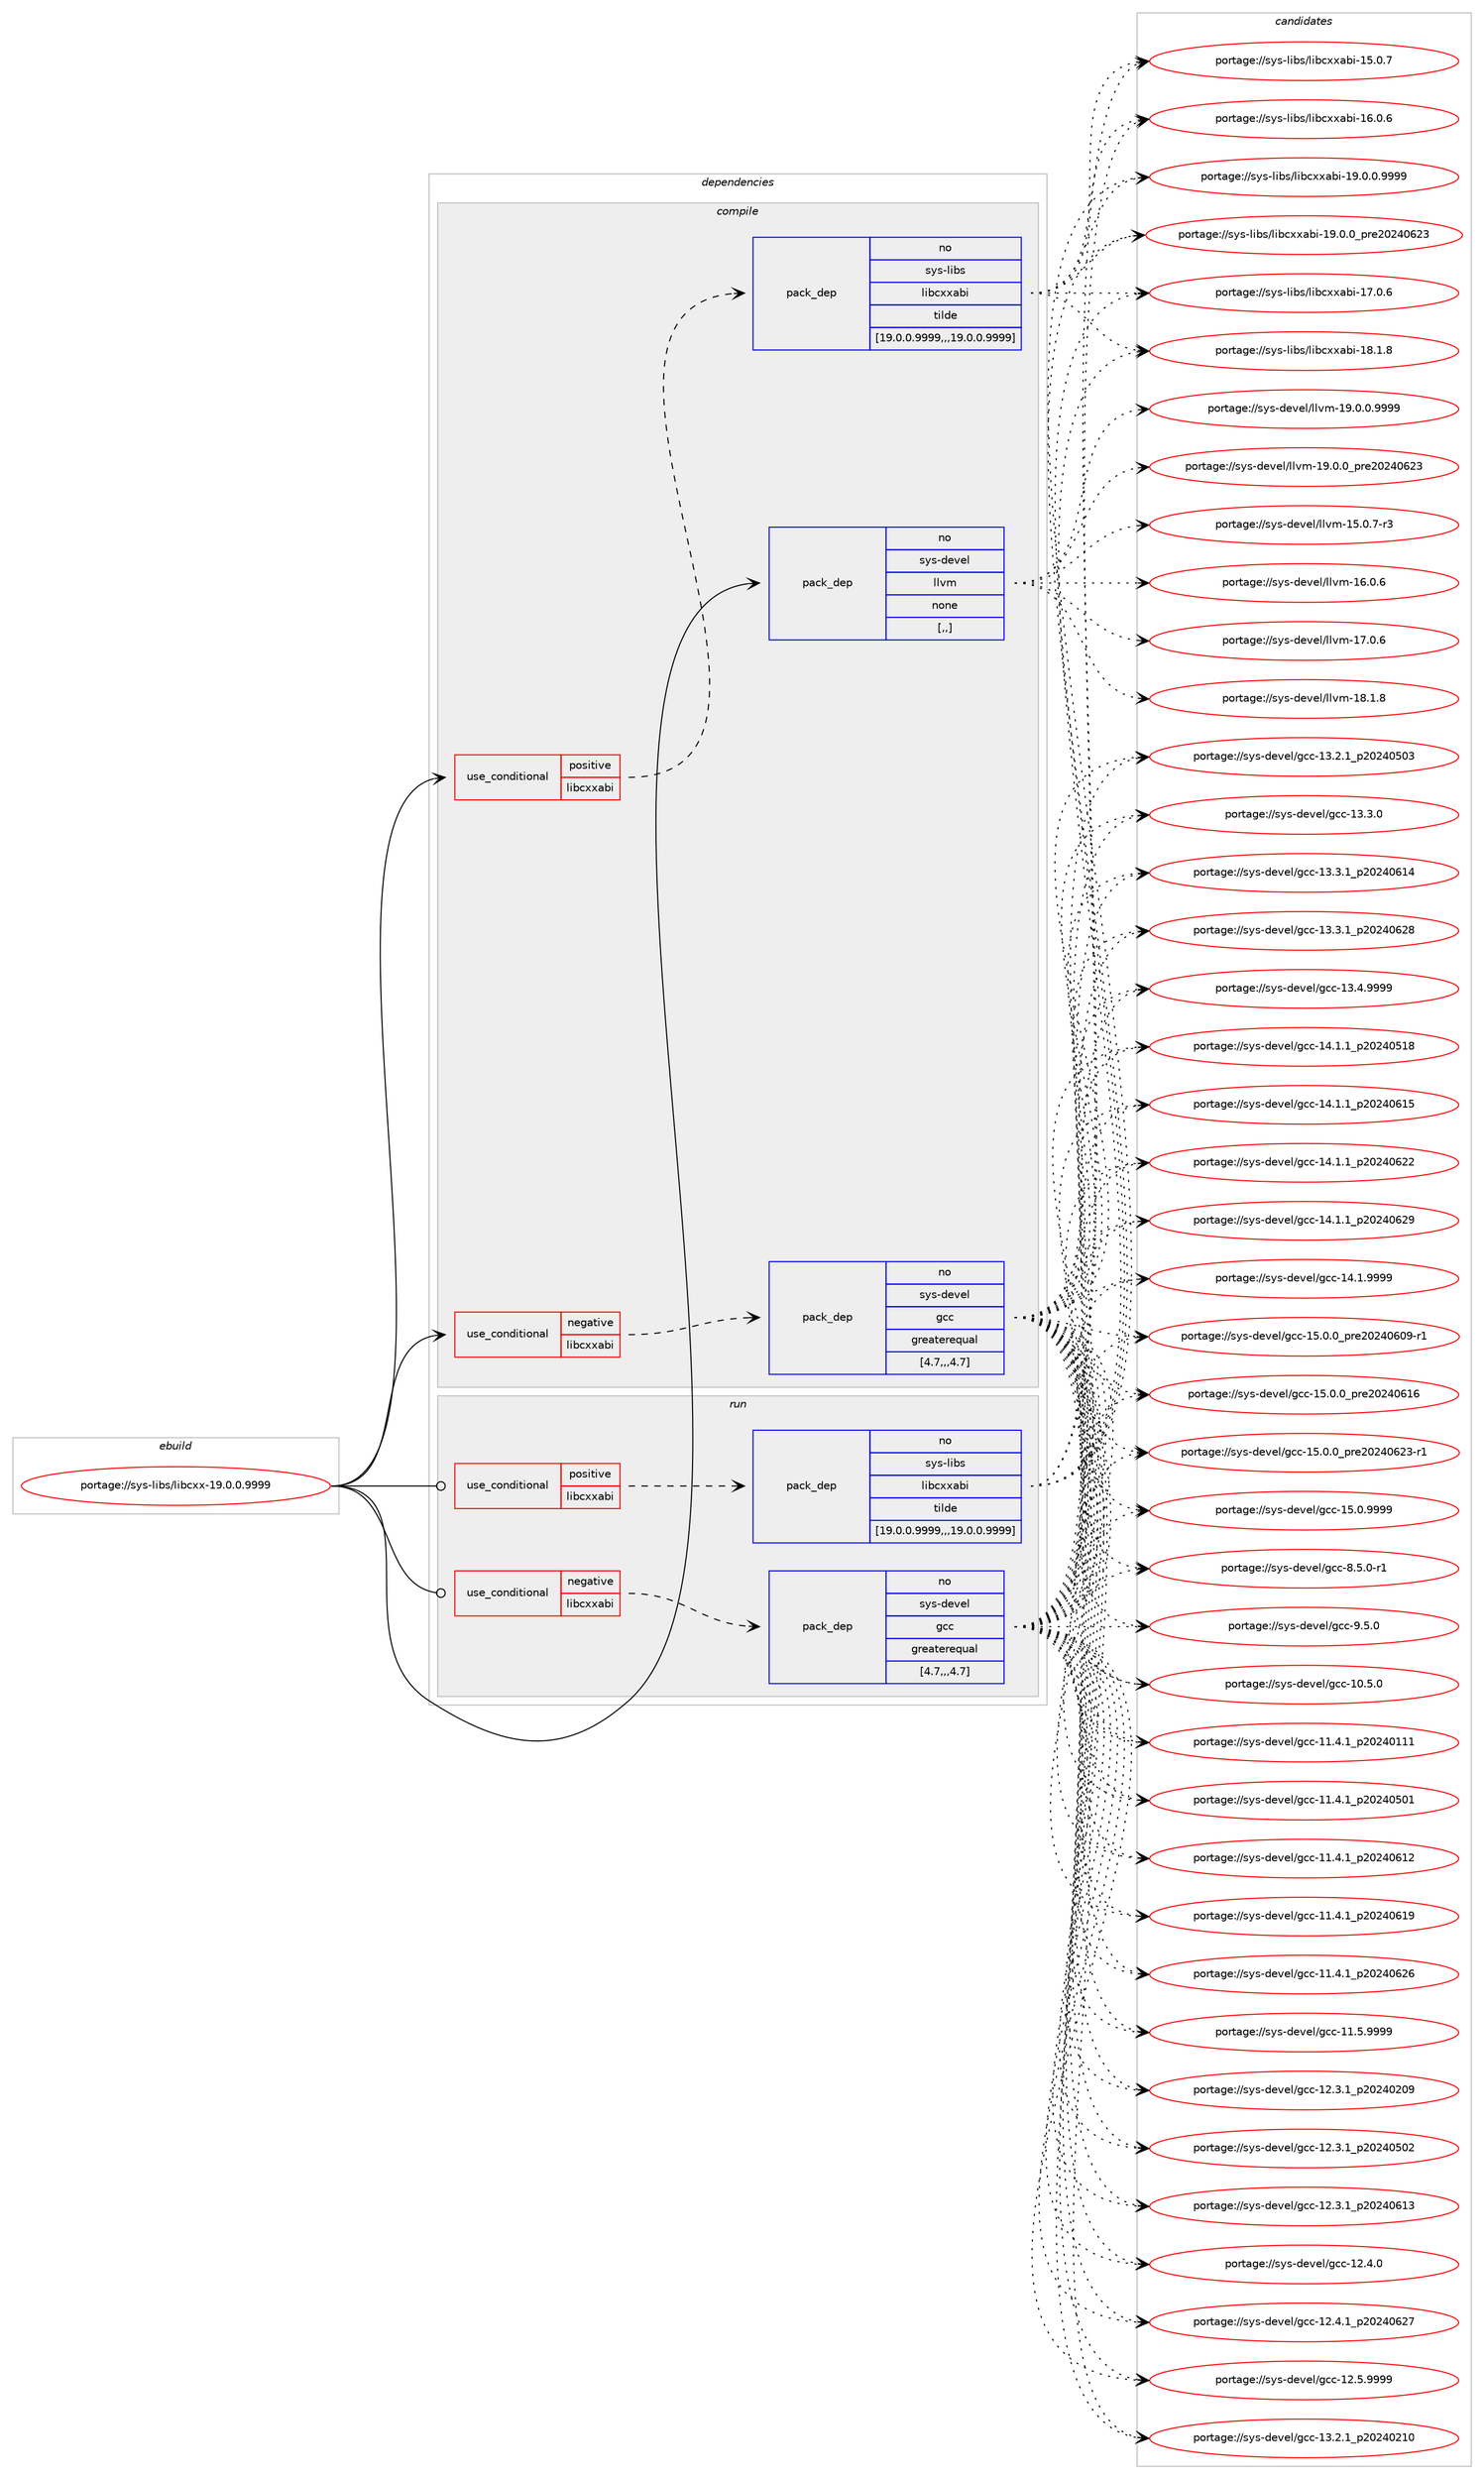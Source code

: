 digraph prolog {

# *************
# Graph options
# *************

newrank=true;
concentrate=true;
compound=true;
graph [rankdir=LR,fontname=Helvetica,fontsize=10,ranksep=1.5];#, ranksep=2.5, nodesep=0.2];
edge  [arrowhead=vee];
node  [fontname=Helvetica,fontsize=10];

# **********
# The ebuild
# **********

subgraph cluster_leftcol {
color=gray;
rank=same;
label=<<i>ebuild</i>>;
id [label="portage://sys-libs/libcxx-19.0.0.9999", color=red, width=4, href="../sys-libs/libcxx-19.0.0.9999.svg"];
}

# ****************
# The dependencies
# ****************

subgraph cluster_midcol {
color=gray;
label=<<i>dependencies</i>>;
subgraph cluster_compile {
fillcolor="#eeeeee";
style=filled;
label=<<i>compile</i>>;
subgraph cond114665 {
dependency430765 [label=<<TABLE BORDER="0" CELLBORDER="1" CELLSPACING="0" CELLPADDING="4"><TR><TD ROWSPAN="3" CELLPADDING="10">use_conditional</TD></TR><TR><TD>negative</TD></TR><TR><TD>libcxxabi</TD></TR></TABLE>>, shape=none, color=red];
subgraph pack313175 {
dependency430766 [label=<<TABLE BORDER="0" CELLBORDER="1" CELLSPACING="0" CELLPADDING="4" WIDTH="220"><TR><TD ROWSPAN="6" CELLPADDING="30">pack_dep</TD></TR><TR><TD WIDTH="110">no</TD></TR><TR><TD>sys-devel</TD></TR><TR><TD>gcc</TD></TR><TR><TD>greaterequal</TD></TR><TR><TD>[4.7,,,4.7]</TD></TR></TABLE>>, shape=none, color=blue];
}
dependency430765:e -> dependency430766:w [weight=20,style="dashed",arrowhead="vee"];
}
id:e -> dependency430765:w [weight=20,style="solid",arrowhead="vee"];
subgraph cond114666 {
dependency430767 [label=<<TABLE BORDER="0" CELLBORDER="1" CELLSPACING="0" CELLPADDING="4"><TR><TD ROWSPAN="3" CELLPADDING="10">use_conditional</TD></TR><TR><TD>positive</TD></TR><TR><TD>libcxxabi</TD></TR></TABLE>>, shape=none, color=red];
subgraph pack313176 {
dependency430768 [label=<<TABLE BORDER="0" CELLBORDER="1" CELLSPACING="0" CELLPADDING="4" WIDTH="220"><TR><TD ROWSPAN="6" CELLPADDING="30">pack_dep</TD></TR><TR><TD WIDTH="110">no</TD></TR><TR><TD>sys-libs</TD></TR><TR><TD>libcxxabi</TD></TR><TR><TD>tilde</TD></TR><TR><TD>[19.0.0.9999,,,19.0.0.9999]</TD></TR></TABLE>>, shape=none, color=blue];
}
dependency430767:e -> dependency430768:w [weight=20,style="dashed",arrowhead="vee"];
}
id:e -> dependency430767:w [weight=20,style="solid",arrowhead="vee"];
subgraph pack313177 {
dependency430769 [label=<<TABLE BORDER="0" CELLBORDER="1" CELLSPACING="0" CELLPADDING="4" WIDTH="220"><TR><TD ROWSPAN="6" CELLPADDING="30">pack_dep</TD></TR><TR><TD WIDTH="110">no</TD></TR><TR><TD>sys-devel</TD></TR><TR><TD>llvm</TD></TR><TR><TD>none</TD></TR><TR><TD>[,,]</TD></TR></TABLE>>, shape=none, color=blue];
}
id:e -> dependency430769:w [weight=20,style="solid",arrowhead="vee"];
}
subgraph cluster_compileandrun {
fillcolor="#eeeeee";
style=filled;
label=<<i>compile and run</i>>;
}
subgraph cluster_run {
fillcolor="#eeeeee";
style=filled;
label=<<i>run</i>>;
subgraph cond114667 {
dependency430770 [label=<<TABLE BORDER="0" CELLBORDER="1" CELLSPACING="0" CELLPADDING="4"><TR><TD ROWSPAN="3" CELLPADDING="10">use_conditional</TD></TR><TR><TD>negative</TD></TR><TR><TD>libcxxabi</TD></TR></TABLE>>, shape=none, color=red];
subgraph pack313178 {
dependency430771 [label=<<TABLE BORDER="0" CELLBORDER="1" CELLSPACING="0" CELLPADDING="4" WIDTH="220"><TR><TD ROWSPAN="6" CELLPADDING="30">pack_dep</TD></TR><TR><TD WIDTH="110">no</TD></TR><TR><TD>sys-devel</TD></TR><TR><TD>gcc</TD></TR><TR><TD>greaterequal</TD></TR><TR><TD>[4.7,,,4.7]</TD></TR></TABLE>>, shape=none, color=blue];
}
dependency430770:e -> dependency430771:w [weight=20,style="dashed",arrowhead="vee"];
}
id:e -> dependency430770:w [weight=20,style="solid",arrowhead="odot"];
subgraph cond114668 {
dependency430772 [label=<<TABLE BORDER="0" CELLBORDER="1" CELLSPACING="0" CELLPADDING="4"><TR><TD ROWSPAN="3" CELLPADDING="10">use_conditional</TD></TR><TR><TD>positive</TD></TR><TR><TD>libcxxabi</TD></TR></TABLE>>, shape=none, color=red];
subgraph pack313179 {
dependency430773 [label=<<TABLE BORDER="0" CELLBORDER="1" CELLSPACING="0" CELLPADDING="4" WIDTH="220"><TR><TD ROWSPAN="6" CELLPADDING="30">pack_dep</TD></TR><TR><TD WIDTH="110">no</TD></TR><TR><TD>sys-libs</TD></TR><TR><TD>libcxxabi</TD></TR><TR><TD>tilde</TD></TR><TR><TD>[19.0.0.9999,,,19.0.0.9999]</TD></TR></TABLE>>, shape=none, color=blue];
}
dependency430772:e -> dependency430773:w [weight=20,style="dashed",arrowhead="vee"];
}
id:e -> dependency430772:w [weight=20,style="solid",arrowhead="odot"];
}
}

# **************
# The candidates
# **************

subgraph cluster_choices {
rank=same;
color=gray;
label=<<i>candidates</i>>;

subgraph choice313175 {
color=black;
nodesep=1;
choice1151211154510010111810110847103999945494846534648 [label="portage://sys-devel/gcc-10.5.0", color=red, width=4,href="../sys-devel/gcc-10.5.0.svg"];
choice1151211154510010111810110847103999945494946524649951125048505248494949 [label="portage://sys-devel/gcc-11.4.1_p20240111", color=red, width=4,href="../sys-devel/gcc-11.4.1_p20240111.svg"];
choice1151211154510010111810110847103999945494946524649951125048505248534849 [label="portage://sys-devel/gcc-11.4.1_p20240501", color=red, width=4,href="../sys-devel/gcc-11.4.1_p20240501.svg"];
choice1151211154510010111810110847103999945494946524649951125048505248544950 [label="portage://sys-devel/gcc-11.4.1_p20240612", color=red, width=4,href="../sys-devel/gcc-11.4.1_p20240612.svg"];
choice1151211154510010111810110847103999945494946524649951125048505248544957 [label="portage://sys-devel/gcc-11.4.1_p20240619", color=red, width=4,href="../sys-devel/gcc-11.4.1_p20240619.svg"];
choice1151211154510010111810110847103999945494946524649951125048505248545054 [label="portage://sys-devel/gcc-11.4.1_p20240626", color=red, width=4,href="../sys-devel/gcc-11.4.1_p20240626.svg"];
choice1151211154510010111810110847103999945494946534657575757 [label="portage://sys-devel/gcc-11.5.9999", color=red, width=4,href="../sys-devel/gcc-11.5.9999.svg"];
choice1151211154510010111810110847103999945495046514649951125048505248504857 [label="portage://sys-devel/gcc-12.3.1_p20240209", color=red, width=4,href="../sys-devel/gcc-12.3.1_p20240209.svg"];
choice1151211154510010111810110847103999945495046514649951125048505248534850 [label="portage://sys-devel/gcc-12.3.1_p20240502", color=red, width=4,href="../sys-devel/gcc-12.3.1_p20240502.svg"];
choice1151211154510010111810110847103999945495046514649951125048505248544951 [label="portage://sys-devel/gcc-12.3.1_p20240613", color=red, width=4,href="../sys-devel/gcc-12.3.1_p20240613.svg"];
choice1151211154510010111810110847103999945495046524648 [label="portage://sys-devel/gcc-12.4.0", color=red, width=4,href="../sys-devel/gcc-12.4.0.svg"];
choice1151211154510010111810110847103999945495046524649951125048505248545055 [label="portage://sys-devel/gcc-12.4.1_p20240627", color=red, width=4,href="../sys-devel/gcc-12.4.1_p20240627.svg"];
choice1151211154510010111810110847103999945495046534657575757 [label="portage://sys-devel/gcc-12.5.9999", color=red, width=4,href="../sys-devel/gcc-12.5.9999.svg"];
choice1151211154510010111810110847103999945495146504649951125048505248504948 [label="portage://sys-devel/gcc-13.2.1_p20240210", color=red, width=4,href="../sys-devel/gcc-13.2.1_p20240210.svg"];
choice1151211154510010111810110847103999945495146504649951125048505248534851 [label="portage://sys-devel/gcc-13.2.1_p20240503", color=red, width=4,href="../sys-devel/gcc-13.2.1_p20240503.svg"];
choice1151211154510010111810110847103999945495146514648 [label="portage://sys-devel/gcc-13.3.0", color=red, width=4,href="../sys-devel/gcc-13.3.0.svg"];
choice1151211154510010111810110847103999945495146514649951125048505248544952 [label="portage://sys-devel/gcc-13.3.1_p20240614", color=red, width=4,href="../sys-devel/gcc-13.3.1_p20240614.svg"];
choice1151211154510010111810110847103999945495146514649951125048505248545056 [label="portage://sys-devel/gcc-13.3.1_p20240628", color=red, width=4,href="../sys-devel/gcc-13.3.1_p20240628.svg"];
choice1151211154510010111810110847103999945495146524657575757 [label="portage://sys-devel/gcc-13.4.9999", color=red, width=4,href="../sys-devel/gcc-13.4.9999.svg"];
choice1151211154510010111810110847103999945495246494649951125048505248534956 [label="portage://sys-devel/gcc-14.1.1_p20240518", color=red, width=4,href="../sys-devel/gcc-14.1.1_p20240518.svg"];
choice1151211154510010111810110847103999945495246494649951125048505248544953 [label="portage://sys-devel/gcc-14.1.1_p20240615", color=red, width=4,href="../sys-devel/gcc-14.1.1_p20240615.svg"];
choice1151211154510010111810110847103999945495246494649951125048505248545050 [label="portage://sys-devel/gcc-14.1.1_p20240622", color=red, width=4,href="../sys-devel/gcc-14.1.1_p20240622.svg"];
choice1151211154510010111810110847103999945495246494649951125048505248545057 [label="portage://sys-devel/gcc-14.1.1_p20240629", color=red, width=4,href="../sys-devel/gcc-14.1.1_p20240629.svg"];
choice1151211154510010111810110847103999945495246494657575757 [label="portage://sys-devel/gcc-14.1.9999", color=red, width=4,href="../sys-devel/gcc-14.1.9999.svg"];
choice11512111545100101118101108471039999454953464846489511211410150485052485448574511449 [label="portage://sys-devel/gcc-15.0.0_pre20240609-r1", color=red, width=4,href="../sys-devel/gcc-15.0.0_pre20240609-r1.svg"];
choice1151211154510010111810110847103999945495346484648951121141015048505248544954 [label="portage://sys-devel/gcc-15.0.0_pre20240616", color=red, width=4,href="../sys-devel/gcc-15.0.0_pre20240616.svg"];
choice11512111545100101118101108471039999454953464846489511211410150485052485450514511449 [label="portage://sys-devel/gcc-15.0.0_pre20240623-r1", color=red, width=4,href="../sys-devel/gcc-15.0.0_pre20240623-r1.svg"];
choice1151211154510010111810110847103999945495346484657575757 [label="portage://sys-devel/gcc-15.0.9999", color=red, width=4,href="../sys-devel/gcc-15.0.9999.svg"];
choice115121115451001011181011084710399994556465346484511449 [label="portage://sys-devel/gcc-8.5.0-r1", color=red, width=4,href="../sys-devel/gcc-8.5.0-r1.svg"];
choice11512111545100101118101108471039999455746534648 [label="portage://sys-devel/gcc-9.5.0", color=red, width=4,href="../sys-devel/gcc-9.5.0.svg"];
dependency430766:e -> choice1151211154510010111810110847103999945494846534648:w [style=dotted,weight="100"];
dependency430766:e -> choice1151211154510010111810110847103999945494946524649951125048505248494949:w [style=dotted,weight="100"];
dependency430766:e -> choice1151211154510010111810110847103999945494946524649951125048505248534849:w [style=dotted,weight="100"];
dependency430766:e -> choice1151211154510010111810110847103999945494946524649951125048505248544950:w [style=dotted,weight="100"];
dependency430766:e -> choice1151211154510010111810110847103999945494946524649951125048505248544957:w [style=dotted,weight="100"];
dependency430766:e -> choice1151211154510010111810110847103999945494946524649951125048505248545054:w [style=dotted,weight="100"];
dependency430766:e -> choice1151211154510010111810110847103999945494946534657575757:w [style=dotted,weight="100"];
dependency430766:e -> choice1151211154510010111810110847103999945495046514649951125048505248504857:w [style=dotted,weight="100"];
dependency430766:e -> choice1151211154510010111810110847103999945495046514649951125048505248534850:w [style=dotted,weight="100"];
dependency430766:e -> choice1151211154510010111810110847103999945495046514649951125048505248544951:w [style=dotted,weight="100"];
dependency430766:e -> choice1151211154510010111810110847103999945495046524648:w [style=dotted,weight="100"];
dependency430766:e -> choice1151211154510010111810110847103999945495046524649951125048505248545055:w [style=dotted,weight="100"];
dependency430766:e -> choice1151211154510010111810110847103999945495046534657575757:w [style=dotted,weight="100"];
dependency430766:e -> choice1151211154510010111810110847103999945495146504649951125048505248504948:w [style=dotted,weight="100"];
dependency430766:e -> choice1151211154510010111810110847103999945495146504649951125048505248534851:w [style=dotted,weight="100"];
dependency430766:e -> choice1151211154510010111810110847103999945495146514648:w [style=dotted,weight="100"];
dependency430766:e -> choice1151211154510010111810110847103999945495146514649951125048505248544952:w [style=dotted,weight="100"];
dependency430766:e -> choice1151211154510010111810110847103999945495146514649951125048505248545056:w [style=dotted,weight="100"];
dependency430766:e -> choice1151211154510010111810110847103999945495146524657575757:w [style=dotted,weight="100"];
dependency430766:e -> choice1151211154510010111810110847103999945495246494649951125048505248534956:w [style=dotted,weight="100"];
dependency430766:e -> choice1151211154510010111810110847103999945495246494649951125048505248544953:w [style=dotted,weight="100"];
dependency430766:e -> choice1151211154510010111810110847103999945495246494649951125048505248545050:w [style=dotted,weight="100"];
dependency430766:e -> choice1151211154510010111810110847103999945495246494649951125048505248545057:w [style=dotted,weight="100"];
dependency430766:e -> choice1151211154510010111810110847103999945495246494657575757:w [style=dotted,weight="100"];
dependency430766:e -> choice11512111545100101118101108471039999454953464846489511211410150485052485448574511449:w [style=dotted,weight="100"];
dependency430766:e -> choice1151211154510010111810110847103999945495346484648951121141015048505248544954:w [style=dotted,weight="100"];
dependency430766:e -> choice11512111545100101118101108471039999454953464846489511211410150485052485450514511449:w [style=dotted,weight="100"];
dependency430766:e -> choice1151211154510010111810110847103999945495346484657575757:w [style=dotted,weight="100"];
dependency430766:e -> choice115121115451001011181011084710399994556465346484511449:w [style=dotted,weight="100"];
dependency430766:e -> choice11512111545100101118101108471039999455746534648:w [style=dotted,weight="100"];
}
subgraph choice313176 {
color=black;
nodesep=1;
choice1151211154510810598115471081059899120120979810545495346484655 [label="portage://sys-libs/libcxxabi-15.0.7", color=red, width=4,href="../sys-libs/libcxxabi-15.0.7.svg"];
choice1151211154510810598115471081059899120120979810545495446484654 [label="portage://sys-libs/libcxxabi-16.0.6", color=red, width=4,href="../sys-libs/libcxxabi-16.0.6.svg"];
choice1151211154510810598115471081059899120120979810545495546484654 [label="portage://sys-libs/libcxxabi-17.0.6", color=red, width=4,href="../sys-libs/libcxxabi-17.0.6.svg"];
choice1151211154510810598115471081059899120120979810545495646494656 [label="portage://sys-libs/libcxxabi-18.1.8", color=red, width=4,href="../sys-libs/libcxxabi-18.1.8.svg"];
choice11512111545108105981154710810598991201209798105454957464846484657575757 [label="portage://sys-libs/libcxxabi-19.0.0.9999", color=red, width=4,href="../sys-libs/libcxxabi-19.0.0.9999.svg"];
choice1151211154510810598115471081059899120120979810545495746484648951121141015048505248545051 [label="portage://sys-libs/libcxxabi-19.0.0_pre20240623", color=red, width=4,href="../sys-libs/libcxxabi-19.0.0_pre20240623.svg"];
dependency430768:e -> choice1151211154510810598115471081059899120120979810545495346484655:w [style=dotted,weight="100"];
dependency430768:e -> choice1151211154510810598115471081059899120120979810545495446484654:w [style=dotted,weight="100"];
dependency430768:e -> choice1151211154510810598115471081059899120120979810545495546484654:w [style=dotted,weight="100"];
dependency430768:e -> choice1151211154510810598115471081059899120120979810545495646494656:w [style=dotted,weight="100"];
dependency430768:e -> choice11512111545108105981154710810598991201209798105454957464846484657575757:w [style=dotted,weight="100"];
dependency430768:e -> choice1151211154510810598115471081059899120120979810545495746484648951121141015048505248545051:w [style=dotted,weight="100"];
}
subgraph choice313177 {
color=black;
nodesep=1;
choice1151211154510010111810110847108108118109454953464846554511451 [label="portage://sys-devel/llvm-15.0.7-r3", color=red, width=4,href="../sys-devel/llvm-15.0.7-r3.svg"];
choice115121115451001011181011084710810811810945495446484654 [label="portage://sys-devel/llvm-16.0.6", color=red, width=4,href="../sys-devel/llvm-16.0.6.svg"];
choice115121115451001011181011084710810811810945495546484654 [label="portage://sys-devel/llvm-17.0.6", color=red, width=4,href="../sys-devel/llvm-17.0.6.svg"];
choice115121115451001011181011084710810811810945495646494656 [label="portage://sys-devel/llvm-18.1.8", color=red, width=4,href="../sys-devel/llvm-18.1.8.svg"];
choice1151211154510010111810110847108108118109454957464846484657575757 [label="portage://sys-devel/llvm-19.0.0.9999", color=red, width=4,href="../sys-devel/llvm-19.0.0.9999.svg"];
choice115121115451001011181011084710810811810945495746484648951121141015048505248545051 [label="portage://sys-devel/llvm-19.0.0_pre20240623", color=red, width=4,href="../sys-devel/llvm-19.0.0_pre20240623.svg"];
dependency430769:e -> choice1151211154510010111810110847108108118109454953464846554511451:w [style=dotted,weight="100"];
dependency430769:e -> choice115121115451001011181011084710810811810945495446484654:w [style=dotted,weight="100"];
dependency430769:e -> choice115121115451001011181011084710810811810945495546484654:w [style=dotted,weight="100"];
dependency430769:e -> choice115121115451001011181011084710810811810945495646494656:w [style=dotted,weight="100"];
dependency430769:e -> choice1151211154510010111810110847108108118109454957464846484657575757:w [style=dotted,weight="100"];
dependency430769:e -> choice115121115451001011181011084710810811810945495746484648951121141015048505248545051:w [style=dotted,weight="100"];
}
subgraph choice313178 {
color=black;
nodesep=1;
choice1151211154510010111810110847103999945494846534648 [label="portage://sys-devel/gcc-10.5.0", color=red, width=4,href="../sys-devel/gcc-10.5.0.svg"];
choice1151211154510010111810110847103999945494946524649951125048505248494949 [label="portage://sys-devel/gcc-11.4.1_p20240111", color=red, width=4,href="../sys-devel/gcc-11.4.1_p20240111.svg"];
choice1151211154510010111810110847103999945494946524649951125048505248534849 [label="portage://sys-devel/gcc-11.4.1_p20240501", color=red, width=4,href="../sys-devel/gcc-11.4.1_p20240501.svg"];
choice1151211154510010111810110847103999945494946524649951125048505248544950 [label="portage://sys-devel/gcc-11.4.1_p20240612", color=red, width=4,href="../sys-devel/gcc-11.4.1_p20240612.svg"];
choice1151211154510010111810110847103999945494946524649951125048505248544957 [label="portage://sys-devel/gcc-11.4.1_p20240619", color=red, width=4,href="../sys-devel/gcc-11.4.1_p20240619.svg"];
choice1151211154510010111810110847103999945494946524649951125048505248545054 [label="portage://sys-devel/gcc-11.4.1_p20240626", color=red, width=4,href="../sys-devel/gcc-11.4.1_p20240626.svg"];
choice1151211154510010111810110847103999945494946534657575757 [label="portage://sys-devel/gcc-11.5.9999", color=red, width=4,href="../sys-devel/gcc-11.5.9999.svg"];
choice1151211154510010111810110847103999945495046514649951125048505248504857 [label="portage://sys-devel/gcc-12.3.1_p20240209", color=red, width=4,href="../sys-devel/gcc-12.3.1_p20240209.svg"];
choice1151211154510010111810110847103999945495046514649951125048505248534850 [label="portage://sys-devel/gcc-12.3.1_p20240502", color=red, width=4,href="../sys-devel/gcc-12.3.1_p20240502.svg"];
choice1151211154510010111810110847103999945495046514649951125048505248544951 [label="portage://sys-devel/gcc-12.3.1_p20240613", color=red, width=4,href="../sys-devel/gcc-12.3.1_p20240613.svg"];
choice1151211154510010111810110847103999945495046524648 [label="portage://sys-devel/gcc-12.4.0", color=red, width=4,href="../sys-devel/gcc-12.4.0.svg"];
choice1151211154510010111810110847103999945495046524649951125048505248545055 [label="portage://sys-devel/gcc-12.4.1_p20240627", color=red, width=4,href="../sys-devel/gcc-12.4.1_p20240627.svg"];
choice1151211154510010111810110847103999945495046534657575757 [label="portage://sys-devel/gcc-12.5.9999", color=red, width=4,href="../sys-devel/gcc-12.5.9999.svg"];
choice1151211154510010111810110847103999945495146504649951125048505248504948 [label="portage://sys-devel/gcc-13.2.1_p20240210", color=red, width=4,href="../sys-devel/gcc-13.2.1_p20240210.svg"];
choice1151211154510010111810110847103999945495146504649951125048505248534851 [label="portage://sys-devel/gcc-13.2.1_p20240503", color=red, width=4,href="../sys-devel/gcc-13.2.1_p20240503.svg"];
choice1151211154510010111810110847103999945495146514648 [label="portage://sys-devel/gcc-13.3.0", color=red, width=4,href="../sys-devel/gcc-13.3.0.svg"];
choice1151211154510010111810110847103999945495146514649951125048505248544952 [label="portage://sys-devel/gcc-13.3.1_p20240614", color=red, width=4,href="../sys-devel/gcc-13.3.1_p20240614.svg"];
choice1151211154510010111810110847103999945495146514649951125048505248545056 [label="portage://sys-devel/gcc-13.3.1_p20240628", color=red, width=4,href="../sys-devel/gcc-13.3.1_p20240628.svg"];
choice1151211154510010111810110847103999945495146524657575757 [label="portage://sys-devel/gcc-13.4.9999", color=red, width=4,href="../sys-devel/gcc-13.4.9999.svg"];
choice1151211154510010111810110847103999945495246494649951125048505248534956 [label="portage://sys-devel/gcc-14.1.1_p20240518", color=red, width=4,href="../sys-devel/gcc-14.1.1_p20240518.svg"];
choice1151211154510010111810110847103999945495246494649951125048505248544953 [label="portage://sys-devel/gcc-14.1.1_p20240615", color=red, width=4,href="../sys-devel/gcc-14.1.1_p20240615.svg"];
choice1151211154510010111810110847103999945495246494649951125048505248545050 [label="portage://sys-devel/gcc-14.1.1_p20240622", color=red, width=4,href="../sys-devel/gcc-14.1.1_p20240622.svg"];
choice1151211154510010111810110847103999945495246494649951125048505248545057 [label="portage://sys-devel/gcc-14.1.1_p20240629", color=red, width=4,href="../sys-devel/gcc-14.1.1_p20240629.svg"];
choice1151211154510010111810110847103999945495246494657575757 [label="portage://sys-devel/gcc-14.1.9999", color=red, width=4,href="../sys-devel/gcc-14.1.9999.svg"];
choice11512111545100101118101108471039999454953464846489511211410150485052485448574511449 [label="portage://sys-devel/gcc-15.0.0_pre20240609-r1", color=red, width=4,href="../sys-devel/gcc-15.0.0_pre20240609-r1.svg"];
choice1151211154510010111810110847103999945495346484648951121141015048505248544954 [label="portage://sys-devel/gcc-15.0.0_pre20240616", color=red, width=4,href="../sys-devel/gcc-15.0.0_pre20240616.svg"];
choice11512111545100101118101108471039999454953464846489511211410150485052485450514511449 [label="portage://sys-devel/gcc-15.0.0_pre20240623-r1", color=red, width=4,href="../sys-devel/gcc-15.0.0_pre20240623-r1.svg"];
choice1151211154510010111810110847103999945495346484657575757 [label="portage://sys-devel/gcc-15.0.9999", color=red, width=4,href="../sys-devel/gcc-15.0.9999.svg"];
choice115121115451001011181011084710399994556465346484511449 [label="portage://sys-devel/gcc-8.5.0-r1", color=red, width=4,href="../sys-devel/gcc-8.5.0-r1.svg"];
choice11512111545100101118101108471039999455746534648 [label="portage://sys-devel/gcc-9.5.0", color=red, width=4,href="../sys-devel/gcc-9.5.0.svg"];
dependency430771:e -> choice1151211154510010111810110847103999945494846534648:w [style=dotted,weight="100"];
dependency430771:e -> choice1151211154510010111810110847103999945494946524649951125048505248494949:w [style=dotted,weight="100"];
dependency430771:e -> choice1151211154510010111810110847103999945494946524649951125048505248534849:w [style=dotted,weight="100"];
dependency430771:e -> choice1151211154510010111810110847103999945494946524649951125048505248544950:w [style=dotted,weight="100"];
dependency430771:e -> choice1151211154510010111810110847103999945494946524649951125048505248544957:w [style=dotted,weight="100"];
dependency430771:e -> choice1151211154510010111810110847103999945494946524649951125048505248545054:w [style=dotted,weight="100"];
dependency430771:e -> choice1151211154510010111810110847103999945494946534657575757:w [style=dotted,weight="100"];
dependency430771:e -> choice1151211154510010111810110847103999945495046514649951125048505248504857:w [style=dotted,weight="100"];
dependency430771:e -> choice1151211154510010111810110847103999945495046514649951125048505248534850:w [style=dotted,weight="100"];
dependency430771:e -> choice1151211154510010111810110847103999945495046514649951125048505248544951:w [style=dotted,weight="100"];
dependency430771:e -> choice1151211154510010111810110847103999945495046524648:w [style=dotted,weight="100"];
dependency430771:e -> choice1151211154510010111810110847103999945495046524649951125048505248545055:w [style=dotted,weight="100"];
dependency430771:e -> choice1151211154510010111810110847103999945495046534657575757:w [style=dotted,weight="100"];
dependency430771:e -> choice1151211154510010111810110847103999945495146504649951125048505248504948:w [style=dotted,weight="100"];
dependency430771:e -> choice1151211154510010111810110847103999945495146504649951125048505248534851:w [style=dotted,weight="100"];
dependency430771:e -> choice1151211154510010111810110847103999945495146514648:w [style=dotted,weight="100"];
dependency430771:e -> choice1151211154510010111810110847103999945495146514649951125048505248544952:w [style=dotted,weight="100"];
dependency430771:e -> choice1151211154510010111810110847103999945495146514649951125048505248545056:w [style=dotted,weight="100"];
dependency430771:e -> choice1151211154510010111810110847103999945495146524657575757:w [style=dotted,weight="100"];
dependency430771:e -> choice1151211154510010111810110847103999945495246494649951125048505248534956:w [style=dotted,weight="100"];
dependency430771:e -> choice1151211154510010111810110847103999945495246494649951125048505248544953:w [style=dotted,weight="100"];
dependency430771:e -> choice1151211154510010111810110847103999945495246494649951125048505248545050:w [style=dotted,weight="100"];
dependency430771:e -> choice1151211154510010111810110847103999945495246494649951125048505248545057:w [style=dotted,weight="100"];
dependency430771:e -> choice1151211154510010111810110847103999945495246494657575757:w [style=dotted,weight="100"];
dependency430771:e -> choice11512111545100101118101108471039999454953464846489511211410150485052485448574511449:w [style=dotted,weight="100"];
dependency430771:e -> choice1151211154510010111810110847103999945495346484648951121141015048505248544954:w [style=dotted,weight="100"];
dependency430771:e -> choice11512111545100101118101108471039999454953464846489511211410150485052485450514511449:w [style=dotted,weight="100"];
dependency430771:e -> choice1151211154510010111810110847103999945495346484657575757:w [style=dotted,weight="100"];
dependency430771:e -> choice115121115451001011181011084710399994556465346484511449:w [style=dotted,weight="100"];
dependency430771:e -> choice11512111545100101118101108471039999455746534648:w [style=dotted,weight="100"];
}
subgraph choice313179 {
color=black;
nodesep=1;
choice1151211154510810598115471081059899120120979810545495346484655 [label="portage://sys-libs/libcxxabi-15.0.7", color=red, width=4,href="../sys-libs/libcxxabi-15.0.7.svg"];
choice1151211154510810598115471081059899120120979810545495446484654 [label="portage://sys-libs/libcxxabi-16.0.6", color=red, width=4,href="../sys-libs/libcxxabi-16.0.6.svg"];
choice1151211154510810598115471081059899120120979810545495546484654 [label="portage://sys-libs/libcxxabi-17.0.6", color=red, width=4,href="../sys-libs/libcxxabi-17.0.6.svg"];
choice1151211154510810598115471081059899120120979810545495646494656 [label="portage://sys-libs/libcxxabi-18.1.8", color=red, width=4,href="../sys-libs/libcxxabi-18.1.8.svg"];
choice11512111545108105981154710810598991201209798105454957464846484657575757 [label="portage://sys-libs/libcxxabi-19.0.0.9999", color=red, width=4,href="../sys-libs/libcxxabi-19.0.0.9999.svg"];
choice1151211154510810598115471081059899120120979810545495746484648951121141015048505248545051 [label="portage://sys-libs/libcxxabi-19.0.0_pre20240623", color=red, width=4,href="../sys-libs/libcxxabi-19.0.0_pre20240623.svg"];
dependency430773:e -> choice1151211154510810598115471081059899120120979810545495346484655:w [style=dotted,weight="100"];
dependency430773:e -> choice1151211154510810598115471081059899120120979810545495446484654:w [style=dotted,weight="100"];
dependency430773:e -> choice1151211154510810598115471081059899120120979810545495546484654:w [style=dotted,weight="100"];
dependency430773:e -> choice1151211154510810598115471081059899120120979810545495646494656:w [style=dotted,weight="100"];
dependency430773:e -> choice11512111545108105981154710810598991201209798105454957464846484657575757:w [style=dotted,weight="100"];
dependency430773:e -> choice1151211154510810598115471081059899120120979810545495746484648951121141015048505248545051:w [style=dotted,weight="100"];
}
}

}
